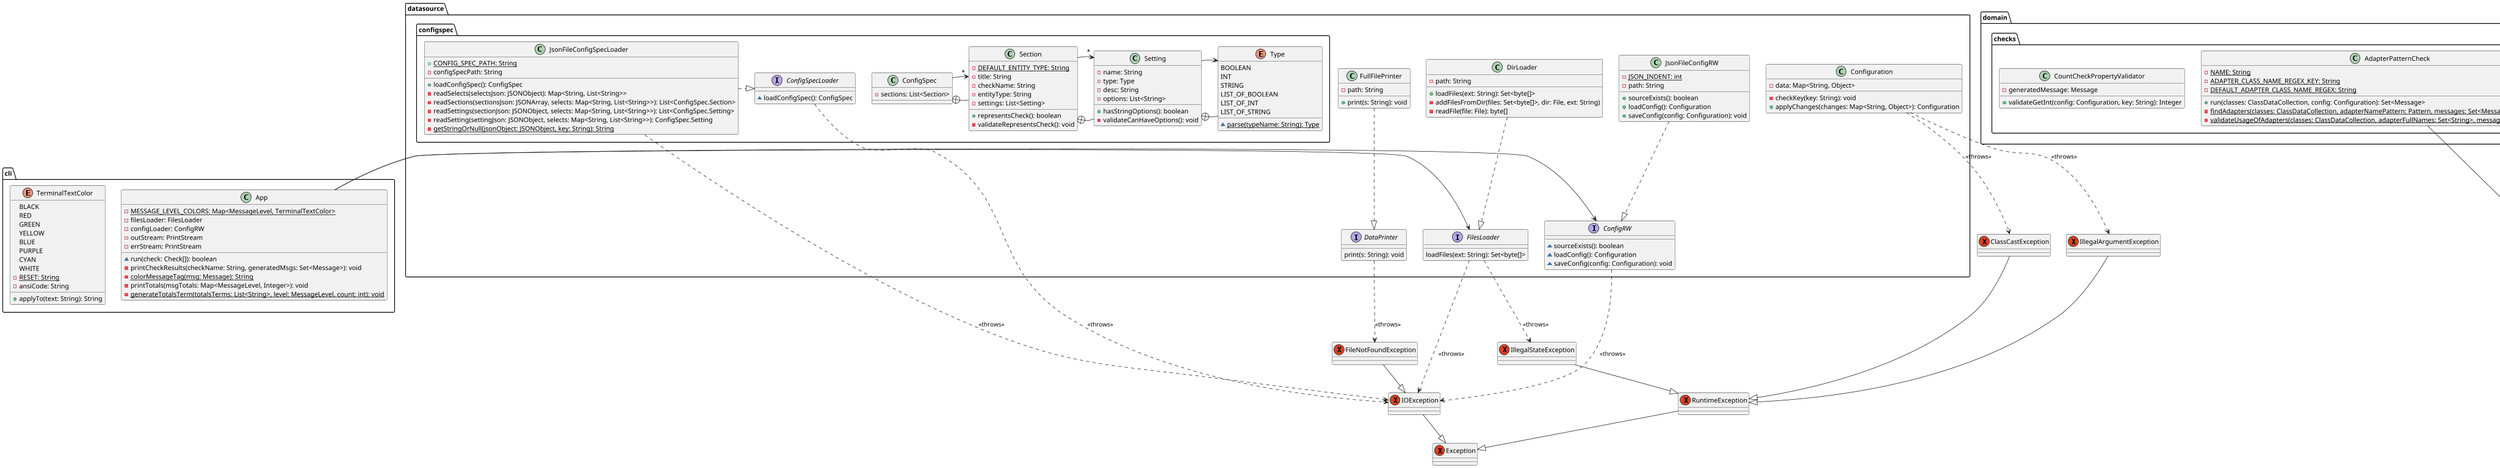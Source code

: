@startuml
' left to right direction
scale 1024 width
scale 768 height

package "cli" {
  class App {
    -{static} MESSAGE_LEVEL_COLORS: Map<MessageLevel, TerminalTextColor>
    -filesLoader: FilesLoader
    -configLoader: ConfigRW
    -outStream: PrintStream
    -errStream: PrintStream
    ~run(check: Check[]): boolean
    -printCheckResults(checkName: String, generatedMsgs: Set<Message>): void
    -{static} colorMessageTag(msg: Message): String
    -printTotals(msgTotals: Map<MessageLevel, Integer>): void
    -{static} generateTotalsTerm(totalsTerms: List<String>, level: MessageLevel, count: int): void
  }

  enum TerminalTextColor {
    BLACK
    RED
    GREEN
    YELLOW
    BLUE
    PURPLE
    CYAN
    WHITE
    -{static} RESET: String
   -ansiCode: String
    +applyTo(text: String): String
  }
}

package datasource.configspec {
  class ConfigSpec {
    -sections: List<Section>
  }
  class Section {
    -{static} DEFAULT_ENTITY_TYPE: String
    -title: String
    -checkName: String
    -entityType: String
    -settings: List<Setting>
    +representsCheck(): boolean
    -validateRepresentsCheck(): void

  }
  class Setting {
    -name: String
    -type: Type
    -desc: String
    -options: List<String>
    +hasStringOptions(): boolean
    -validateCanHaveOptions(): void
  }
  enum Type {
    BOOLEAN
    INT
    STRING
    LIST_OF_BOOLEAN
    LIST_OF_INT
    LIST_OF_STRING
    ~{static} parse(typeName: String): Type
  }

  interface ConfigSpecLoader {
    ~loadConfigSpec(): ConfigSpec
  }

  class JsonFileConfigSpecLoader {
    +{static} CONFIG_SPEC_PATH: String
    -configSpecPath: String
    +loadConfigSpec(): ConfigSpec
    -readSelects(selectsJson: JSONObject): Map<String, List<String>>
    -readSections(sectionsJson: JSONArray, selects: Map<String, List<String>>): List<ConfigSpec.Section>
    -readSettings(sectionJson: JSONObject, selects: Map<String, List<String>>): List<ConfigSpec.Setting>
    -readSetting(settingJson: JSONObject, selects: Map<String, List<String>>): ConfigSpec.Setting
    -{static} getStringOrNull(jsonObject: JSONObject, key: String): String
  }
}

package datasource {
  interface ConfigRW {
    ~sourceExists(): boolean
    ~loadConfig(): Configuration
    ~saveConfig(config: Configuration): void
  }

  class Configuration {
    -data: Map<String, Object>
    -checkKey(key: String): void
    +applyChanges(changes: Map<String, Object>): Configuration
  }

  interface DataPrinter {
    print(s: String): void
  }

  class DirLoader {
    -path: String
    +loadFiles(ext: String): Set<byte[]>
    -addFilesFromDir(files: Set<byte[]>, dir: File, ext: String)
    -readFile(file: File): byte[]
  }

  interface FilesLoader {
    loadFiles(ext: String): Set<byte[]>
  }

  class FullFilePrinter {
    -path: String
    +print(s: String): void
  }

  class JsonFileConfigRW {
    -{static} JSON_INDENT: int
    -path: String
    +sourceExists(): boolean
    +loadConfig(): Configuration
    +saveConfig(config: Configuration): void
  }
}

package domain.checks {
  class AdapterPatternCheck {
    -{static} NAME: String
    -{static} ADAPTER_CLASS_NAME_REGEX_KEY: String
    -{static} DEFAULT_ADAPTER_CLASS_NAME_REGEX: String
    +run(classes: ClassDataCollection, config: Configuration): Set<Message>
    -{static} findAdapters(classes: ClassDataCollection, adapterNamePattern: Pattern, messages: Set<Message>): Set<String>
    -{static} validateUsageOfAdapters(classes: ClassDataCollection, adapterFullNames: Set<String>, messages: Set<Messages>): void
  }

  class ConstantInterfaceCheck {
    -{static} NAME: String
    -{static} ALLOW_MARKER_INTERFACES_KEY: String
    +run(classes: ClassDataCollection, config: Configuration): Set<Message>
  }

  class CountCheckPropertyValidator {
    -generatedMessage: Message
    +validateGetInt(config: Configuration, key: String): Integer
  }
}

exception IOException {
}

exception Exception {
}

exception IllegalArgumentException {
}

exception RuntimeException {
}

exception FileNotFoundException {
}

exception IllegalStateException {
}

exception ClassCastException {
}
' cli package
App -> ConfigRW
App -> FilesLoader

' datasource.config package
ConfigSpec +- Section
ConfigSpec ->"*" Section
Section +- Setting
Section ->"*" Setting
Setting +- Type
Setting -> Type
JsonFileConfigSpecLoader .|> ConfigSpecLoader

' datasource package
DirLoader ..|> FilesLoader
FullFilePrinter ..|> DataPrinter
JsonFileConfigRW ..|> ConfigRW
ConfigSpecLoader ..> IOException: <<throws>>
JsonFileConfigSpecLoader ..> IOException: <<throws>>
ConfigRW ..> IOException: <<throws>>
Configuration ..> IllegalArgumentException: <<throws>>
Configuration ..> ClassCastException: <<throws>>
DataPrinter ..> FileNotFoundException: <<throws>>
FilesLoader ..> IOException: <<throws>>
FilesLoader ..> IllegalStateException: <<throws>>

' domain.checks package
AdapterPatternCheck --|> Check
ConstantInterfaceCheck --|> Check



' exceptions
FileNotFoundException --|> IOException
IOException --|> Exception
ClassCastException --|> RuntimeException
IllegalStateException --|> RuntimeException
IllegalArgumentException --|> RuntimeException
RuntimeException --|> Exception
@enduml